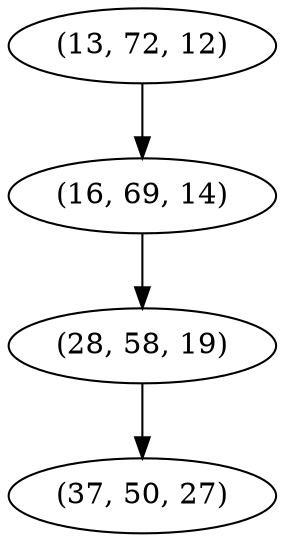 digraph tree {
    "(13, 72, 12)";
    "(16, 69, 14)";
    "(28, 58, 19)";
    "(37, 50, 27)";
    "(13, 72, 12)" -> "(16, 69, 14)";
    "(16, 69, 14)" -> "(28, 58, 19)";
    "(28, 58, 19)" -> "(37, 50, 27)";
}
